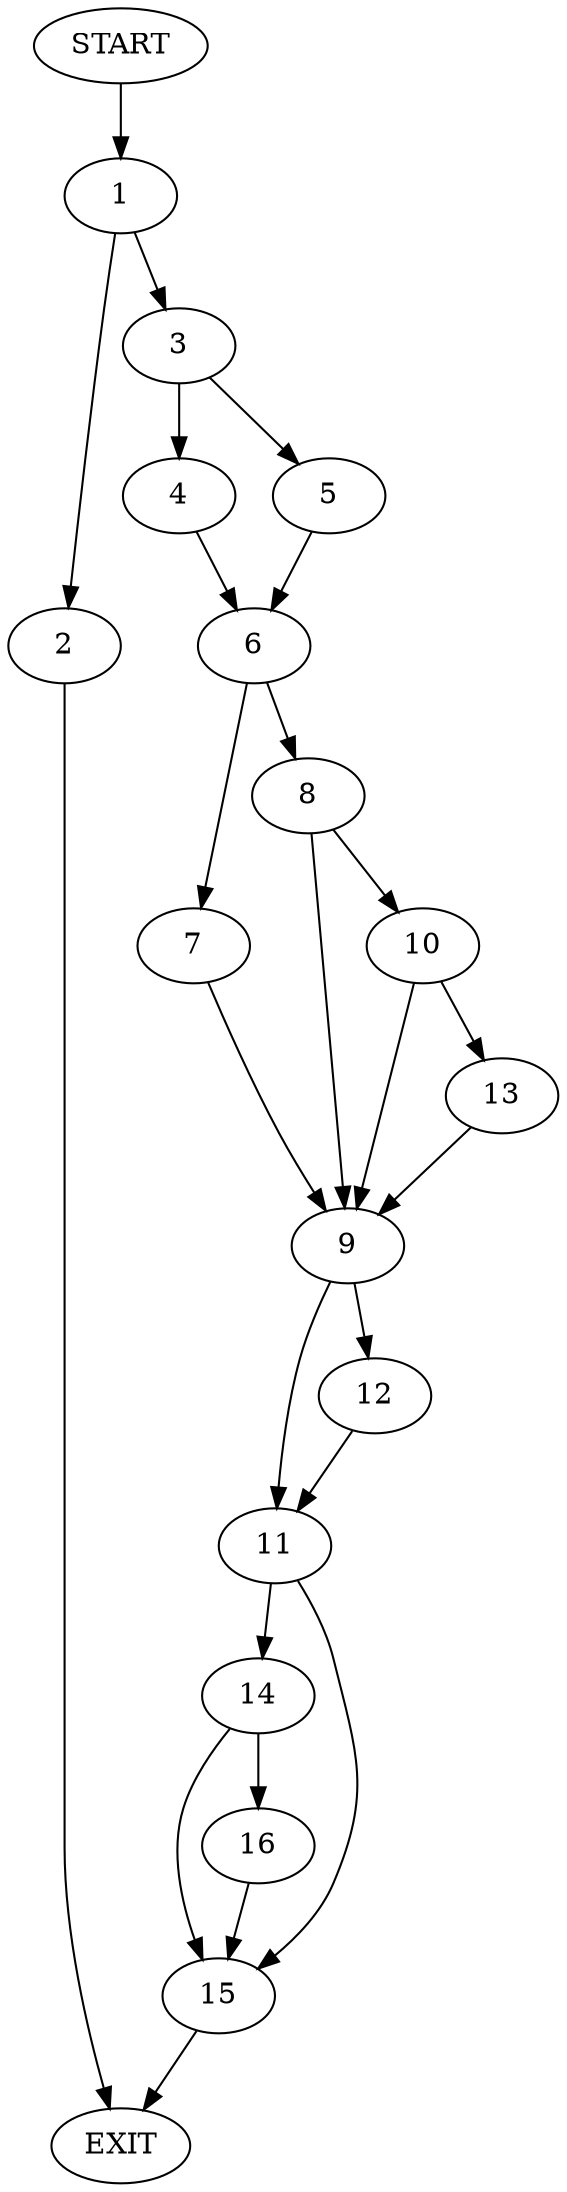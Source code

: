 digraph {
0 [label="START"]
17 [label="EXIT"]
0 -> 1
1 -> 2
1 -> 3
2 -> 17
3 -> 4
3 -> 5
5 -> 6
4 -> 6
6 -> 7
6 -> 8
7 -> 9
8 -> 9
8 -> 10
9 -> 11
9 -> 12
10 -> 9
10 -> 13
13 -> 9
12 -> 11
11 -> 14
11 -> 15
14 -> 16
14 -> 15
15 -> 17
16 -> 15
}
